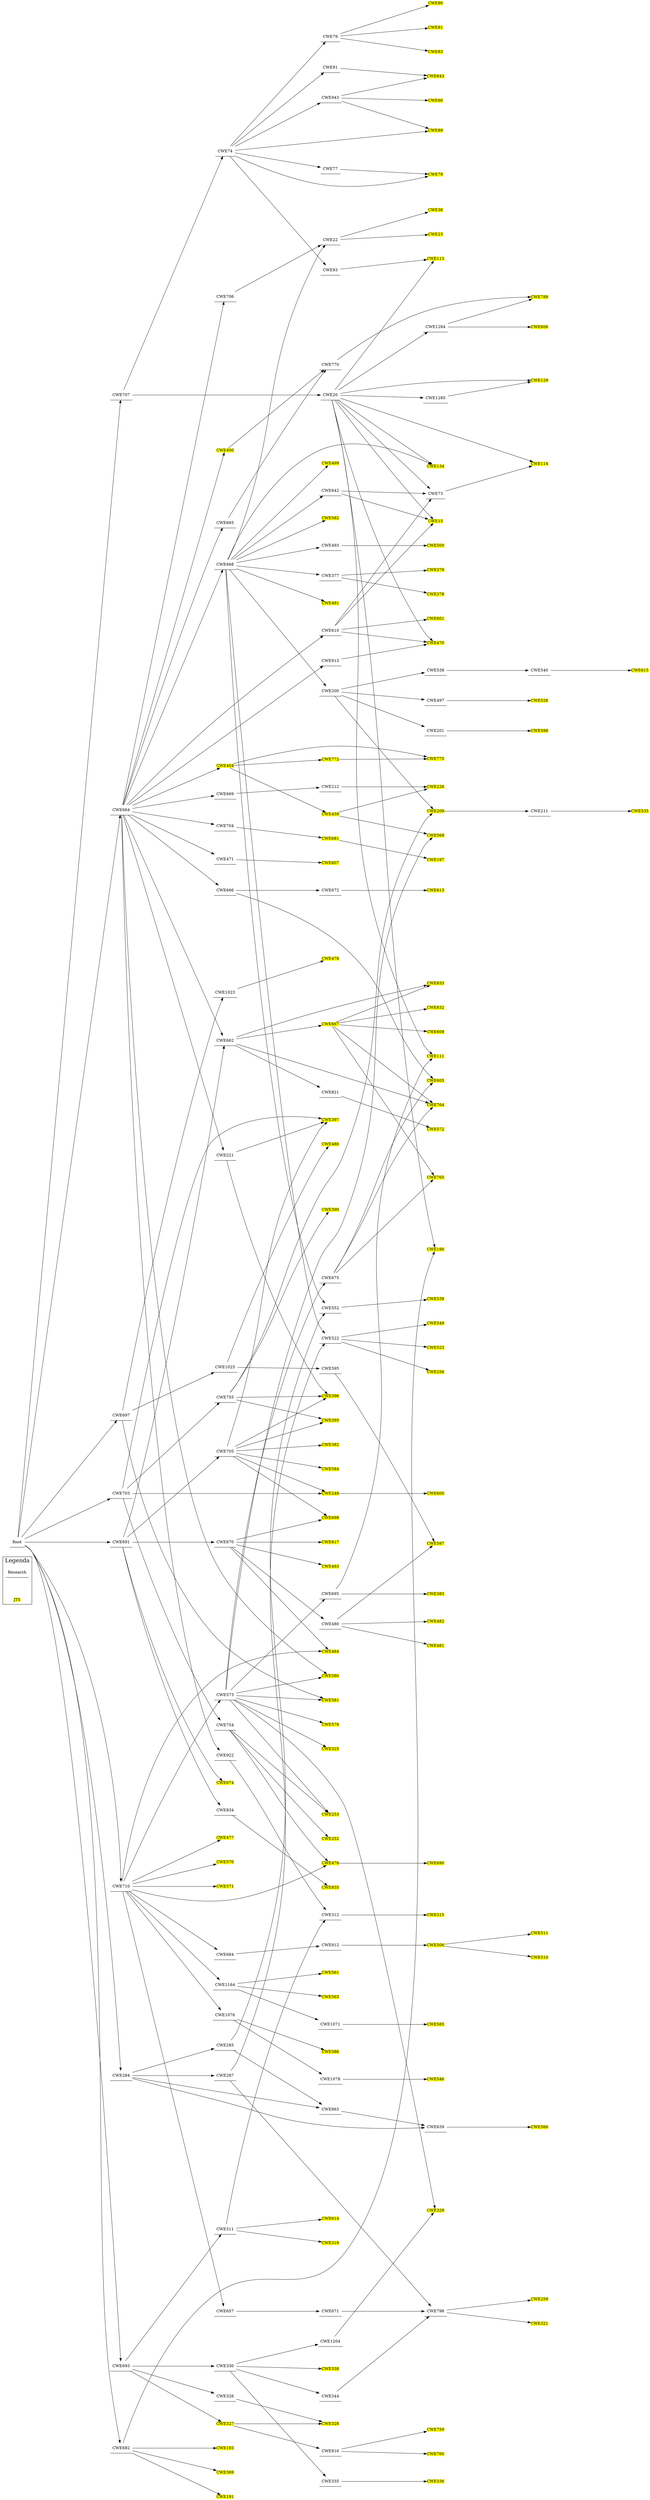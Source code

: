 digraph "Family Tree" {
	graph [nodesep=1 rankdir=LR ranksep=4 splines=true]
	subgraph clusterA {
		node [shape=plaintext]
		label=Legenda
		fontsize=20
		Research [label=Research color=black fillcolor=white shape=underline style=filled]
		JTS [label=JTS color=black fillcolor=yellow shape=plain style=filled]
	}
	Root [label=Root color=black fillcolor=white shape=underline style=filled]
	CWE682 [label=CWE682 color=black fillcolor=white shape=underline style=filled]
	CWE703 [label=CWE703 color=black fillcolor=white shape=underline style=filled]
	CWE693 [label=CWE693 color=black fillcolor=white shape=underline style=filled]
	CWE664 [label=CWE664 color=black fillcolor=white shape=underline style=filled]
	CWE710 [label=CWE710 color=black fillcolor=white shape=underline style=filled]
	CWE697 [label=CWE697 color=black fillcolor=white shape=underline style=filled]
	CWE691 [label=CWE691 color=black fillcolor=white shape=underline style=filled]
	CWE707 [label=CWE707 color=black fillcolor=white shape=underline style=filled]
	CWE284 [label=CWE284 color=black fillcolor=white shape=underline style=filled]
	CWE190 [label=CWE190 color=black fillcolor=yellow shape=plain style=filled]
	CWE191 [label=CWE191 color=black fillcolor=yellow shape=plain style=filled]
	CWE193 [label=CWE193 color=black fillcolor=yellow shape=plain style=filled]
	CWE369 [label=CWE369 color=black fillcolor=yellow shape=plain style=filled]
	CWE248 [label=CWE248 color=black fillcolor=yellow shape=plain style=filled]
	CWE397 [label=CWE397 color=black fillcolor=yellow shape=plain style=filled]
	CWE755 [label=CWE755 color=black fillcolor=white shape=underline style=filled]
	CWE754 [label=CWE754 color=black fillcolor=white shape=underline style=filled]
	CWE327 [label=CWE327 color=black fillcolor=yellow shape=plain style=filled]
	CWE311 [label=CWE311 color=black fillcolor=white shape=underline style=filled]
	CWE326 [label=CWE326 color=black fillcolor=white shape=underline style=filled]
	CWE330 [label=CWE330 color=black fillcolor=white shape=underline style=filled]
	CWE400 [label=CWE400 color=black fillcolor=yellow shape=plain style=filled]
	CWE404 [label=CWE404 color=black fillcolor=yellow shape=plain style=filled]
	CWE580 [label=CWE580 color=black fillcolor=yellow shape=plain style=filled]
	CWE668 [label=CWE668 color=black fillcolor=white shape=underline style=filled]
	CWE610 [label=CWE610 color=black fillcolor=white shape=underline style=filled]
	CWE221 [label=CWE221 color=black fillcolor=white shape=underline style=filled]
	CWE913 [label=CWE913 color=black fillcolor=white shape=underline style=filled]
	CWE666 [label=CWE666 color=black fillcolor=white shape=underline style=filled]
	CWE471 [label=CWE471 color=black fillcolor=white shape=underline style=filled]
	CWE662 [label=CWE662 color=black fillcolor=white shape=underline style=filled]
	CWE704 [label=CWE704 color=black fillcolor=white shape=underline style=filled]
	CWE669 [label=CWE669 color=black fillcolor=white shape=underline style=filled]
	CWE706 [label=CWE706 color=black fillcolor=white shape=underline style=filled]
	CWE922 [label=CWE922 color=black fillcolor=white shape=underline style=filled]
	CWE665 [label=CWE665 color=black fillcolor=white shape=underline style=filled]
	CWE476 [label=CWE476 color=black fillcolor=yellow shape=plain style=filled]
	CWE477 [label=CWE477 color=black fillcolor=yellow shape=plain style=filled]
	CWE484 [label=CWE484 color=black fillcolor=yellow shape=plain style=filled]
	CWE570 [label=CWE570 color=black fillcolor=yellow shape=plain style=filled]
	CWE571 [label=CWE571 color=black fillcolor=yellow shape=plain style=filled]
	CWE573 [label=CWE573 color=black fillcolor=white shape=underline style=filled]
	CWE1164 [label=CWE1164 color=black fillcolor=white shape=underline style=filled]
	CWE1076 [label=CWE1076 color=black fillcolor=white shape=underline style=filled]
	CWE684 [label=CWE684 color=black fillcolor=white shape=underline style=filled]
	CWE657 [label=CWE657 color=black fillcolor=white shape=underline style=filled]
	CWE581 [label=CWE581 color=black fillcolor=yellow shape=plain style=filled]
	CWE1023 [label=CWE1023 color=black fillcolor=white shape=underline style=filled]
	CWE1025 [label=CWE1025 color=black fillcolor=white shape=underline style=filled]
	CWE674 [label=CWE674 color=black fillcolor=yellow shape=plain style=filled]
	CWE705 [label=CWE705 color=black fillcolor=white shape=underline style=filled]
	CWE670 [label=CWE670 color=black fillcolor=white shape=underline style=filled]
	CWE834 [label=CWE834 color=black fillcolor=white shape=underline style=filled]
	CWE20 [label=CWE20 color=black fillcolor=white shape=underline style=filled]
	CWE74 [label=CWE74 color=black fillcolor=white shape=underline style=filled]
	CWE639 [label=CWE639 color=black fillcolor=white shape=underline style=filled]
	CWE287 [label=CWE287 color=black fillcolor=white shape=underline style=filled]
	CWE285 [label=CWE285 color=black fillcolor=white shape=underline style=filled]
	CWE863 [label=CWE863 color=black fillcolor=white shape=underline style=filled]
	CWE600 [label=CWE600 color=black fillcolor=yellow shape=plain style=filled]
	CWE209 [label=CWE209 color=black fillcolor=yellow shape=plain style=filled]
	CWE390 [label=CWE390 color=black fillcolor=yellow shape=plain style=filled]
	CWE395 [label=CWE395 color=black fillcolor=yellow shape=plain style=filled]
	CWE396 [label=CWE396 color=black fillcolor=yellow shape=plain style=filled]
	CWE252 [label=CWE252 color=black fillcolor=yellow shape=plain style=filled]
	CWE253 [label=CWE253 color=black fillcolor=yellow shape=plain style=filled]
	CWE328 [label=CWE328 color=black fillcolor=yellow shape=plain style=filled]
	CWE916 [label=CWE916 color=black fillcolor=white shape=underline style=filled]
	CWE319 [label=CWE319 color=black fillcolor=yellow shape=plain style=filled]
	CWE614 [label=CWE614 color=black fillcolor=yellow shape=plain style=filled]
	CWE312 [label=CWE312 color=black fillcolor=white shape=underline style=filled]
	CWE338 [label=CWE338 color=black fillcolor=yellow shape=plain style=filled]
	CWE1204 [label=CWE1204 color=black fillcolor=white shape=underline style=filled]
	CWE335 [label=CWE335 color=black fillcolor=white shape=underline style=filled]
	CWE344 [label=CWE344 color=black fillcolor=white shape=underline style=filled]
	CWE770 [label=CWE770 color=black fillcolor=white shape=underline style=filled]
	CWE459 [label=CWE459 color=black fillcolor=yellow shape=plain style=filled]
	CWE772 [label=CWE772 color=black fillcolor=yellow shape=plain style=filled]
	CWE775 [label=CWE775 color=black fillcolor=yellow shape=plain style=filled]
	CWE134 [label=CWE134 color=black fillcolor=yellow shape=plain style=filled]
	CWE491 [label=CWE491 color=black fillcolor=yellow shape=plain style=filled]
	CWE499 [label=CWE499 color=black fillcolor=yellow shape=plain style=filled]
	CWE582 [label=CWE582 color=black fillcolor=yellow shape=plain style=filled]
	CWE642 [label=CWE642 color=black fillcolor=white shape=underline style=filled]
	CWE200 [label=CWE200 color=black fillcolor=white shape=underline style=filled]
	CWE22 [label=CWE22 color=black fillcolor=white shape=underline style=filled]
	CWE522 [label=CWE522 color=black fillcolor=white shape=underline style=filled]
	CWE377 [label=CWE377 color=black fillcolor=white shape=underline style=filled]
	CWE493 [label=CWE493 color=black fillcolor=white shape=underline style=filled]
	CWE552 [label=CWE552 color=black fillcolor=white shape=underline style=filled]
	CWE15 [label=CWE15 color=black fillcolor=yellow shape=plain style=filled]
	CWE470 [label=CWE470 color=black fillcolor=yellow shape=plain style=filled]
	CWE601 [label=CWE601 color=black fillcolor=yellow shape=plain style=filled]
	CWE73 [label=CWE73 color=black fillcolor=white shape=underline style=filled]
	CWE605 [label=CWE605 color=black fillcolor=yellow shape=plain style=filled]
	CWE672 [label=CWE672 color=black fillcolor=white shape=underline style=filled]
	CWE607 [label=CWE607 color=black fillcolor=yellow shape=plain style=filled]
	CWE667 [label=CWE667 color=black fillcolor=yellow shape=plain style=filled]
	CWE764 [label=CWE764 color=black fillcolor=yellow shape=plain style=filled]
	CWE833 [label=CWE833 color=black fillcolor=yellow shape=plain style=filled]
	CWE821 [label=CWE821 color=black fillcolor=white shape=underline style=filled]
	CWE681 [label=CWE681 color=black fillcolor=yellow shape=plain style=filled]
	CWE212 [label=CWE212 color=black fillcolor=white shape=underline style=filled]
	CWE690 [label=CWE690 color=black fillcolor=yellow shape=plain style=filled]
	CWE325 [label=CWE325 color=black fillcolor=yellow shape=plain style=filled]
	CWE329 [label=CWE329 color=black fillcolor=yellow shape=plain style=filled]
	CWE568 [label=CWE568 color=black fillcolor=yellow shape=plain style=filled]
	CWE579 [label=CWE579 color=black fillcolor=yellow shape=plain style=filled]
	CWE695 [label=CWE695 color=black fillcolor=white shape=underline style=filled]
	CWE675 [label=CWE675 color=black fillcolor=white shape=underline style=filled]
	CWE561 [label=CWE561 color=black fillcolor=yellow shape=plain style=filled]
	CWE563 [label=CWE563 color=black fillcolor=yellow shape=plain style=filled]
	CWE1071 [label=CWE1071 color=black fillcolor=white shape=underline style=filled]
	CWE586 [label=CWE586 color=black fillcolor=yellow shape=plain style=filled]
	CWE1078 [label=CWE1078 color=black fillcolor=white shape=underline style=filled]
	CWE912 [label=CWE912 color=black fillcolor=white shape=underline style=filled]
	CWE671 [label=CWE671 color=black fillcolor=white shape=underline style=filled]
	CWE478 [label=CWE478 color=black fillcolor=yellow shape=plain style=filled]
	CWE486 [label=CWE486 color=black fillcolor=yellow shape=plain style=filled]
	CWE595 [label=CWE595 color=black fillcolor=white shape=underline style=filled]
	CWE382 [label=CWE382 color=black fillcolor=yellow shape=plain style=filled]
	CWE584 [label=CWE584 color=black fillcolor=yellow shape=plain style=filled]
	CWE698 [label=CWE698 color=black fillcolor=yellow shape=plain style=filled]
	CWE483 [label=CWE483 color=black fillcolor=yellow shape=plain style=filled]
	CWE617 [label=CWE617 color=black fillcolor=yellow shape=plain style=filled]
	CWE480 [label=CWE480 color=black fillcolor=white shape=underline style=filled]
	CWE835 [label=CWE835 color=black fillcolor=yellow shape=plain style=filled]
	CWE111 [label=CWE111 color=black fillcolor=yellow shape=plain style=filled]
	CWE113 [label=CWE113 color=black fillcolor=yellow shape=plain style=filled]
	CWE114 [label=CWE114 color=black fillcolor=yellow shape=plain style=filled]
	CWE129 [label=CWE129 color=black fillcolor=yellow shape=plain style=filled]
	CWE1285 [label=CWE1285 color=black fillcolor=white shape=underline style=filled]
	CWE1284 [label=CWE1284 color=black fillcolor=white shape=underline style=filled]
	CWE78 [label=CWE78 color=black fillcolor=yellow shape=plain style=filled]
	CWE89 [label=CWE89 color=black fillcolor=yellow shape=plain style=filled]
	CWE93 [label=CWE93 color=black fillcolor=white shape=underline style=filled]
	CWE943 [label=CWE943 color=black fillcolor=white shape=underline style=filled]
	CWE91 [label=CWE91 color=black fillcolor=white shape=underline style=filled]
	CWE77 [label=CWE77 color=black fillcolor=white shape=underline style=filled]
	CWE79 [label=CWE79 color=black fillcolor=white shape=underline style=filled]
	CWE566 [label=CWE566 color=black fillcolor=yellow shape=plain style=filled]
	CWE798 [label=CWE798 color=black fillcolor=white shape=underline style=filled]
	CWE211 [label=CWE211 color=black fillcolor=white shape=underline style=filled]
	CWE759 [label=CWE759 color=black fillcolor=yellow shape=plain style=filled]
	CWE760 [label=CWE760 color=black fillcolor=yellow shape=plain style=filled]
	CWE315 [label=CWE315 color=black fillcolor=yellow shape=plain style=filled]
	CWE336 [label=CWE336 color=black fillcolor=yellow shape=plain style=filled]
	CWE789 [label=CWE789 color=black fillcolor=yellow shape=plain style=filled]
	CWE226 [label=CWE226 color=black fillcolor=yellow shape=plain style=filled]
	CWE497 [label=CWE497 color=black fillcolor=white shape=underline style=filled]
	CWE201 [label=CWE201 color=black fillcolor=white shape=underline style=filled]
	CWE538 [label=CWE538 color=black fillcolor=white shape=underline style=filled]
	CWE23 [label=CWE23 color=black fillcolor=yellow shape=plain style=filled]
	CWE36 [label=CWE36 color=black fillcolor=yellow shape=plain style=filled]
	CWE256 [label=CWE256 color=black fillcolor=yellow shape=plain style=filled]
	CWE523 [label=CWE523 color=black fillcolor=yellow shape=plain style=filled]
	CWE549 [label=CWE549 color=black fillcolor=yellow shape=plain style=filled]
	CWE378 [label=CWE378 color=black fillcolor=yellow shape=plain style=filled]
	CWE379 [label=CWE379 color=black fillcolor=yellow shape=plain style=filled]
	CWE500 [label=CWE500 color=black fillcolor=yellow shape=plain style=filled]
	CWE539 [label=CWE539 color=black fillcolor=yellow shape=plain style=filled]
	CWE613 [label=CWE613 color=black fillcolor=yellow shape=plain style=filled]
	CWE609 [label=CWE609 color=black fillcolor=yellow shape=plain style=filled]
	CWE765 [label=CWE765 color=black fillcolor=yellow shape=plain style=filled]
	CWE832 [label=CWE832 color=black fillcolor=yellow shape=plain style=filled]
	CWE572 [label=CWE572 color=black fillcolor=yellow shape=plain style=filled]
	CWE197 [label=CWE197 color=black fillcolor=yellow shape=plain style=filled]
	CWE383 [label=CWE383 color=black fillcolor=yellow shape=plain style=filled]
	CWE585 [label=CWE585 color=black fillcolor=yellow shape=plain style=filled]
	CWE546 [label=CWE546 color=black fillcolor=yellow shape=plain style=filled]
	CWE506 [label=CWE506 color=black fillcolor=yellow shape=plain style=filled]
	CWE597 [label=CWE597 color=black fillcolor=yellow shape=plain style=filled]
	CWE481 [label=CWE481 color=black fillcolor=yellow shape=plain style=filled]
	CWE482 [label=CWE482 color=black fillcolor=yellow shape=plain style=filled]
	CWE606 [label=CWE606 color=black fillcolor=yellow shape=plain style=filled]
	CWE643 [label=CWE643 color=black fillcolor=yellow shape=plain style=filled]
	CWE90 [label=CWE90 color=black fillcolor=yellow shape=plain style=filled]
	CWE80 [label=CWE80 color=black fillcolor=yellow shape=plain style=filled]
	CWE81 [label=CWE81 color=black fillcolor=yellow shape=plain style=filled]
	CWE83 [label=CWE83 color=black fillcolor=yellow shape=plain style=filled]
	CWE259 [label=CWE259 color=black fillcolor=yellow shape=plain style=filled]
	CWE321 [label=CWE321 color=black fillcolor=yellow shape=plain style=filled]
	CWE535 [label=CWE535 color=black fillcolor=yellow shape=plain style=filled]
	CWE526 [label=CWE526 color=black fillcolor=yellow shape=plain style=filled]
	CWE598 [label=CWE598 color=black fillcolor=yellow shape=plain style=filled]
	CWE540 [label=CWE540 color=black fillcolor=white shape=underline style=filled]
	CWE510 [label=CWE510 color=black fillcolor=yellow shape=plain style=filled]
	CWE511 [label=CWE511 color=black fillcolor=yellow shape=plain style=filled]
	CWE615 [label=CWE615 color=black fillcolor=yellow shape=plain style=filled]
	Root -> CWE682
	Root -> CWE703
	Root -> CWE693
	Root -> CWE664
	Root -> CWE710
	Root -> CWE697
	Root -> CWE691
	Root -> CWE707
	Root -> CWE284
	CWE682 -> CWE190
	CWE682 -> CWE191
	CWE682 -> CWE193
	CWE682 -> CWE369
	CWE703 -> CWE248
	CWE703 -> CWE397
	CWE703 -> CWE755
	CWE703 -> CWE754
	CWE693 -> CWE327
	CWE693 -> CWE311
	CWE693 -> CWE326
	CWE693 -> CWE330
	CWE664 -> CWE400
	CWE664 -> CWE404
	CWE664 -> CWE580
	CWE664 -> CWE668
	CWE664 -> CWE610
	CWE664 -> CWE221
	CWE664 -> CWE913
	CWE664 -> CWE666
	CWE664 -> CWE471
	CWE664 -> CWE662
	CWE664 -> CWE704
	CWE664 -> CWE669
	CWE664 -> CWE706
	CWE664 -> CWE922
	CWE664 -> CWE665
	CWE710 -> CWE476
	CWE710 -> CWE477
	CWE710 -> CWE484
	CWE710 -> CWE570
	CWE710 -> CWE571
	CWE710 -> CWE573
	CWE710 -> CWE1164
	CWE710 -> CWE1076
	CWE710 -> CWE684
	CWE710 -> CWE657
	CWE697 -> CWE581
	CWE697 -> CWE1023
	CWE697 -> CWE1025
	CWE691 -> CWE674
	CWE691 -> CWE705
	CWE691 -> CWE670
	CWE691 -> CWE662
	CWE691 -> CWE834
	CWE707 -> CWE20
	CWE707 -> CWE74
	CWE284 -> CWE639
	CWE284 -> CWE287
	CWE284 -> CWE285
	CWE284 -> CWE863
	CWE248 -> CWE600
	CWE755 -> CWE209
	CWE755 -> CWE390
	CWE755 -> CWE395
	CWE755 -> CWE396
	CWE754 -> CWE252
	CWE754 -> CWE253
	CWE754 -> CWE476
	CWE327 -> CWE328
	CWE327 -> CWE916
	CWE311 -> CWE319
	CWE311 -> CWE614
	CWE311 -> CWE312
	CWE326 -> CWE328
	CWE330 -> CWE338
	CWE330 -> CWE1204
	CWE330 -> CWE335
	CWE330 -> CWE344
	CWE400 -> CWE770
	CWE404 -> CWE459
	CWE404 -> CWE772
	CWE404 -> CWE775
	CWE668 -> CWE134
	CWE668 -> CWE491
	CWE668 -> CWE499
	CWE668 -> CWE582
	CWE668 -> CWE642
	CWE668 -> CWE200
	CWE668 -> CWE22
	CWE668 -> CWE522
	CWE668 -> CWE377
	CWE668 -> CWE493
	CWE668 -> CWE552
	CWE610 -> CWE15
	CWE610 -> CWE470
	CWE610 -> CWE601
	CWE610 -> CWE73
	CWE221 -> CWE396
	CWE221 -> CWE397
	CWE913 -> CWE470
	CWE666 -> CWE605
	CWE666 -> CWE672
	CWE471 -> CWE607
	CWE662 -> CWE667
	CWE662 -> CWE764
	CWE662 -> CWE833
	CWE662 -> CWE821
	CWE704 -> CWE681
	CWE669 -> CWE212
	CWE706 -> CWE22
	CWE922 -> CWE312
	CWE665 -> CWE770
	CWE476 -> CWE690
	CWE573 -> CWE253
	CWE573 -> CWE325
	CWE573 -> CWE329
	CWE573 -> CWE568
	CWE573 -> CWE579
	CWE573 -> CWE580
	CWE573 -> CWE581
	CWE573 -> CWE695
	CWE573 -> CWE675
	CWE1164 -> CWE561
	CWE1164 -> CWE563
	CWE1164 -> CWE1071
	CWE1076 -> CWE586
	CWE1076 -> CWE1078
	CWE684 -> CWE912
	CWE657 -> CWE671
	CWE1023 -> CWE478
	CWE1025 -> CWE486
	CWE1025 -> CWE595
	CWE705 -> CWE248
	CWE705 -> CWE382
	CWE705 -> CWE395
	CWE705 -> CWE396
	CWE705 -> CWE397
	CWE705 -> CWE584
	CWE705 -> CWE698
	CWE670 -> CWE483
	CWE670 -> CWE484
	CWE670 -> CWE617
	CWE670 -> CWE698
	CWE670 -> CWE480
	CWE834 -> CWE835
	CWE20 -> CWE111
	CWE20 -> CWE113
	CWE20 -> CWE114
	CWE20 -> CWE129
	CWE20 -> CWE134
	CWE20 -> CWE15
	CWE20 -> CWE190
	CWE20 -> CWE470
	CWE20 -> CWE73
	CWE20 -> CWE1285
	CWE20 -> CWE1284
	CWE74 -> CWE78
	CWE74 -> CWE89
	CWE74 -> CWE93
	CWE74 -> CWE943
	CWE74 -> CWE91
	CWE74 -> CWE77
	CWE74 -> CWE79
	CWE639 -> CWE566
	CWE287 -> CWE522
	CWE287 -> CWE798
	CWE285 -> CWE552
	CWE285 -> CWE863
	CWE863 -> CWE639
	CWE209 -> CWE211
	CWE916 -> CWE759
	CWE916 -> CWE760
	CWE312 -> CWE315
	CWE1204 -> CWE329
	CWE335 -> CWE336
	CWE344 -> CWE798
	CWE770 -> CWE789
	CWE459 -> CWE226
	CWE459 -> CWE568
	CWE772 -> CWE775
	CWE642 -> CWE15
	CWE642 -> CWE73
	CWE200 -> CWE209
	CWE200 -> CWE497
	CWE200 -> CWE201
	CWE200 -> CWE538
	CWE22 -> CWE23
	CWE22 -> CWE36
	CWE522 -> CWE256
	CWE522 -> CWE523
	CWE522 -> CWE549
	CWE377 -> CWE378
	CWE377 -> CWE379
	CWE493 -> CWE500
	CWE552 -> CWE539
	CWE73 -> CWE114
	CWE672 -> CWE613
	CWE667 -> CWE609
	CWE667 -> CWE764
	CWE667 -> CWE765
	CWE667 -> CWE832
	CWE667 -> CWE833
	CWE821 -> CWE572
	CWE681 -> CWE197
	CWE212 -> CWE226
	CWE695 -> CWE111
	CWE695 -> CWE383
	CWE675 -> CWE605
	CWE675 -> CWE764
	CWE675 -> CWE765
	CWE1071 -> CWE585
	CWE1078 -> CWE546
	CWE912 -> CWE506
	CWE671 -> CWE798
	CWE595 -> CWE597
	CWE480 -> CWE481
	CWE480 -> CWE482
	CWE480 -> CWE597
	CWE1285 -> CWE129
	CWE1284 -> CWE606
	CWE1284 -> CWE789
	CWE93 -> CWE113
	CWE943 -> CWE643
	CWE943 -> CWE89
	CWE943 -> CWE90
	CWE91 -> CWE643
	CWE77 -> CWE78
	CWE79 -> CWE80
	CWE79 -> CWE81
	CWE79 -> CWE83
	CWE798 -> CWE259
	CWE798 -> CWE321
	CWE211 -> CWE535
	CWE497 -> CWE526
	CWE201 -> CWE598
	CWE538 -> CWE540
	CWE506 -> CWE510
	CWE506 -> CWE511
	CWE540 -> CWE615
}

